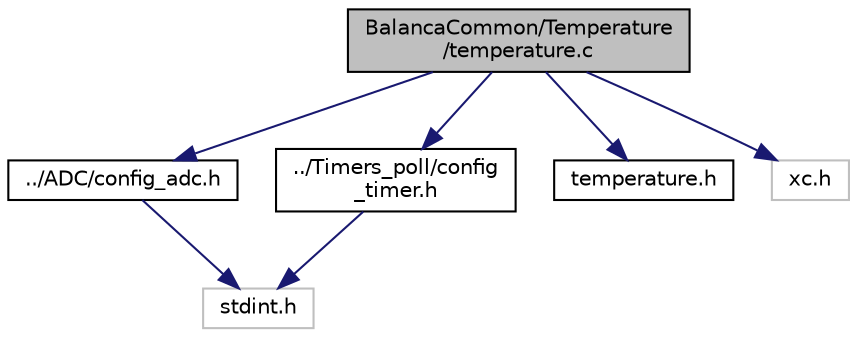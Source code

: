 digraph "BalancaCommon/Temperature/temperature.c"
{
  edge [fontname="Helvetica",fontsize="10",labelfontname="Helvetica",labelfontsize="10"];
  node [fontname="Helvetica",fontsize="10",shape=record];
  Node0 [label="BalancaCommon/Temperature\l/temperature.c",height=0.2,width=0.4,color="black", fillcolor="grey75", style="filled", fontcolor="black"];
  Node0 -> Node1 [color="midnightblue",fontsize="10",style="solid"];
  Node1 [label="../ADC/config_adc.h",height=0.2,width=0.4,color="black", fillcolor="white", style="filled",URL="$config__adc_8h.html",tooltip="Define prototypes of adc.c. "];
  Node1 -> Node2 [color="midnightblue",fontsize="10",style="solid"];
  Node2 [label="stdint.h",height=0.2,width=0.4,color="grey75", fillcolor="white", style="filled"];
  Node0 -> Node3 [color="midnightblue",fontsize="10",style="solid"];
  Node3 [label="../Timers_poll/config\l_timer.h",height=0.2,width=0.4,color="black", fillcolor="white", style="filled",URL="$_timers__poll_2config__timer_8h_source.html"];
  Node3 -> Node2 [color="midnightblue",fontsize="10",style="solid"];
  Node0 -> Node4 [color="midnightblue",fontsize="10",style="solid"];
  Node4 [label="temperature.h",height=0.2,width=0.4,color="black", fillcolor="white", style="filled",URL="$temperature_8h.html",tooltip="Define prototypes of temperature.c. "];
  Node0 -> Node5 [color="midnightblue",fontsize="10",style="solid"];
  Node5 [label="xc.h",height=0.2,width=0.4,color="grey75", fillcolor="white", style="filled"];
}
